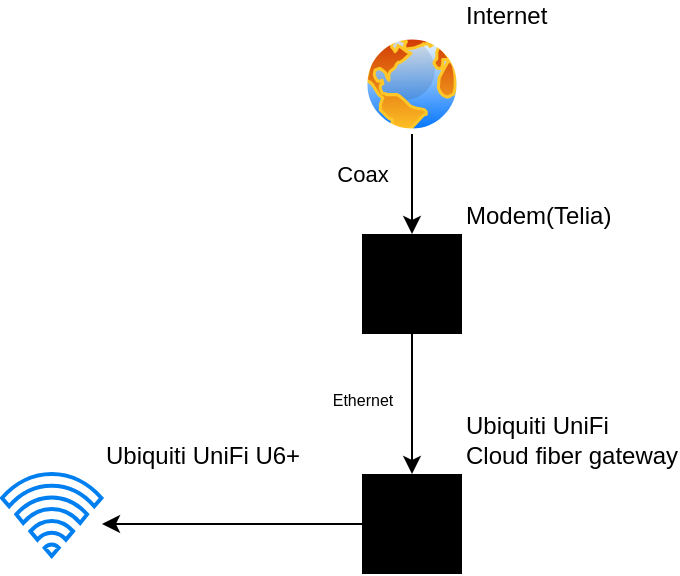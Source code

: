<mxfile version="28.2.5">
  <diagram name="Home" id="30-Tt9NE4u_cW5eCb92I">
    <mxGraphModel dx="180" dy="694" grid="1" gridSize="10" guides="1" tooltips="1" connect="1" arrows="1" fold="1" page="1" pageScale="1" pageWidth="850" pageHeight="1100" math="0" shadow="0">
      <root>
        <mxCell id="0" />
        <mxCell id="1" parent="0" />
        <mxCell id="Q5DaKckmjncQYjnSBQdU-8" style="edgeStyle=orthogonalEdgeStyle;rounded=0;orthogonalLoop=1;jettySize=auto;html=1;exitX=0.5;exitY=1;exitDx=0;exitDy=0;" edge="1" parent="1" source="Q5DaKckmjncQYjnSBQdU-1" target="Q5DaKckmjncQYjnSBQdU-6">
          <mxGeometry relative="1" as="geometry" />
        </mxCell>
        <mxCell id="Q5DaKckmjncQYjnSBQdU-1" value="Internet" style="image;aspect=fixed;perimeter=ellipsePerimeter;html=1;align=left;shadow=0;dashed=0;spacingTop=3;image=img/lib/active_directory/internet_globe.svg;labelPosition=right;verticalLabelPosition=top;verticalAlign=bottom;" vertex="1" parent="1">
          <mxGeometry x="1260" y="20" width="50" height="50" as="geometry" />
        </mxCell>
        <mxCell id="S_Dw8AdSrTLTYOOq0gJy-7" style="edgeStyle=orthogonalEdgeStyle;rounded=0;orthogonalLoop=1;jettySize=auto;html=1;entryX=0;entryY=0.5;entryDx=0;entryDy=0;" edge="1" parent="1" source="Q5DaKckmjncQYjnSBQdU-5">
          <mxGeometry relative="1" as="geometry">
            <mxPoint x="1130" y="265" as="targetPoint" />
          </mxGeometry>
        </mxCell>
        <mxCell id="Q5DaKckmjncQYjnSBQdU-5" value="&lt;div&gt;Ubiquiti UniFi&lt;/div&gt;&lt;div&gt;Cloud fiber gateway&lt;/div&gt;" style="sketch=0;verticalLabelPosition=top;sketch=0;aspect=fixed;html=1;verticalAlign=bottom;strokeColor=none;fillColor=#000000;align=left;outlineConnect=0;pointerEvents=1;shape=mxgraph.citrix2.router;labelPosition=right;" vertex="1" parent="1">
          <mxGeometry x="1260" y="240" width="50" height="50" as="geometry" />
        </mxCell>
        <mxCell id="Q5DaKckmjncQYjnSBQdU-7" value="" style="edgeStyle=orthogonalEdgeStyle;rounded=0;orthogonalLoop=1;jettySize=auto;html=1;fontSize=8;" edge="1" parent="1" source="Q5DaKckmjncQYjnSBQdU-6" target="Q5DaKckmjncQYjnSBQdU-5">
          <mxGeometry relative="1" as="geometry" />
        </mxCell>
        <mxCell id="Q5DaKckmjncQYjnSBQdU-12" value="&lt;font style=&quot;font-size: 8px;&quot;&gt;Ethernet&lt;/font&gt;" style="edgeLabel;html=1;align=center;verticalAlign=middle;resizable=0;points=[];" vertex="1" connectable="0" parent="Q5DaKckmjncQYjnSBQdU-7">
          <mxGeometry x="-0.09" relative="1" as="geometry">
            <mxPoint x="-25" as="offset" />
          </mxGeometry>
        </mxCell>
        <mxCell id="Q5DaKckmjncQYjnSBQdU-6" value="&lt;div&gt;Modem(Telia)&lt;/div&gt;" style="sketch=0;verticalLabelPosition=top;sketch=0;aspect=fixed;html=1;verticalAlign=bottom;strokeColor=none;fillColor=#000000;align=left;outlineConnect=0;pointerEvents=1;shape=mxgraph.citrix2.router;labelPosition=right;" vertex="1" parent="1">
          <mxGeometry x="1260" y="120" width="50" height="50" as="geometry" />
        </mxCell>
        <mxCell id="Q5DaKckmjncQYjnSBQdU-14" value="Coax" style="edgeLabel;html=1;align=center;verticalAlign=middle;resizable=0;points=[];" vertex="1" connectable="0" parent="1">
          <mxGeometry x="1260" y="90" as="geometry" />
        </mxCell>
        <mxCell id="S_Dw8AdSrTLTYOOq0gJy-8" value="&lt;div&gt;Ubiquiti UniFi U6+&lt;/div&gt;" style="html=1;verticalLabelPosition=top;align=left;labelBackgroundColor=#ffffff;verticalAlign=bottom;strokeWidth=2;strokeColor=#0080F0;shadow=0;dashed=0;shape=mxgraph.ios7.icons.wifi;pointerEvents=1;labelPosition=right;" vertex="1" parent="1">
          <mxGeometry x="1080" y="240" width="49.7" height="41" as="geometry" />
        </mxCell>
      </root>
    </mxGraphModel>
  </diagram>
</mxfile>
